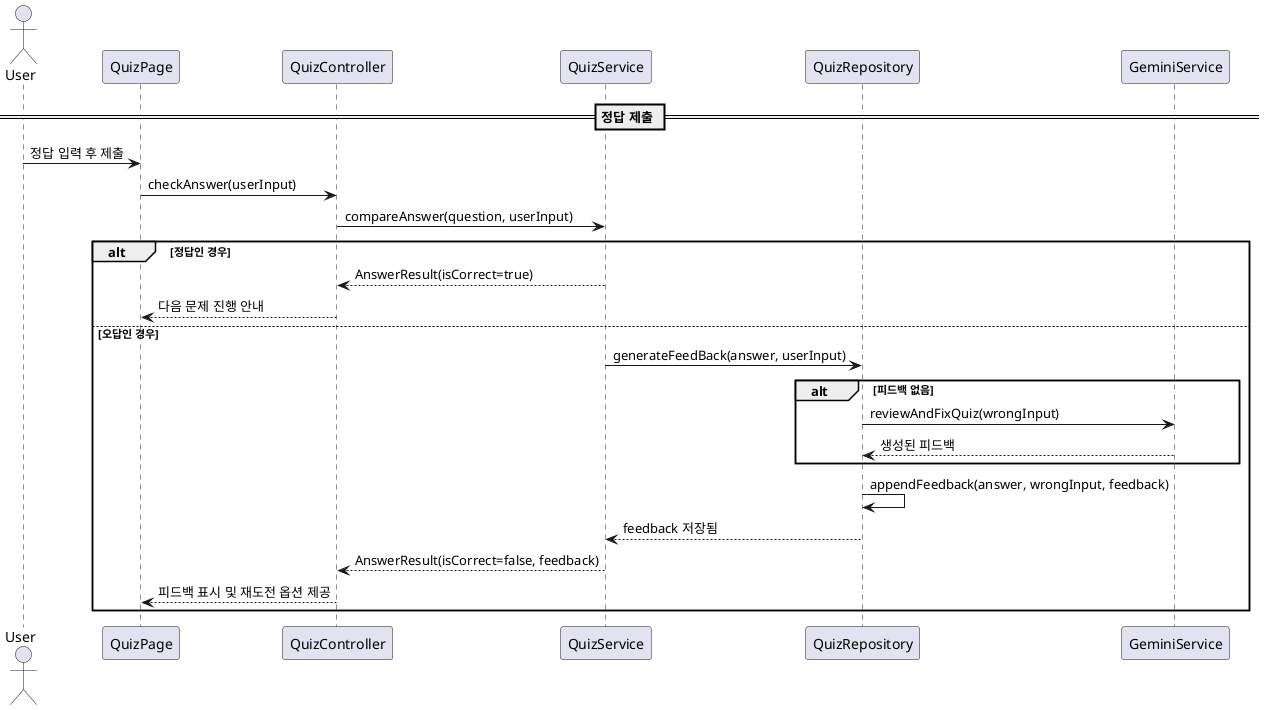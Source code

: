 @startuml
actor User
participant QuizPage
participant QuizController
participant QuizService
participant QuizRepository
participant GeminiService

== 정답 제출 ==

User -> QuizPage: 정답 입력 후 제출
QuizPage -> QuizController: checkAnswer(userInput)
QuizController -> QuizService: compareAnswer(question, userInput)

alt 정답인 경우
    QuizService --> QuizController: AnswerResult(isCorrect=true)
    QuizController --> QuizPage: 다음 문제 진행 안내
else 오답인 경우
    QuizService -> QuizRepository: generateFeedBack(answer, userInput)
    alt 피드백 없음
        QuizRepository -> GeminiService: reviewAndFixQuiz(wrongInput)
        GeminiService --> QuizRepository: 생성된 피드백
    end
    QuizRepository -> QuizRepository: appendFeedback(answer, wrongInput, feedback)
    QuizRepository --> QuizService: feedback 저장됨
    QuizService --> QuizController: AnswerResult(isCorrect=false, feedback)
    QuizController --> QuizPage: 피드백 표시 및 재도전 옵션 제공
end

@enduml

